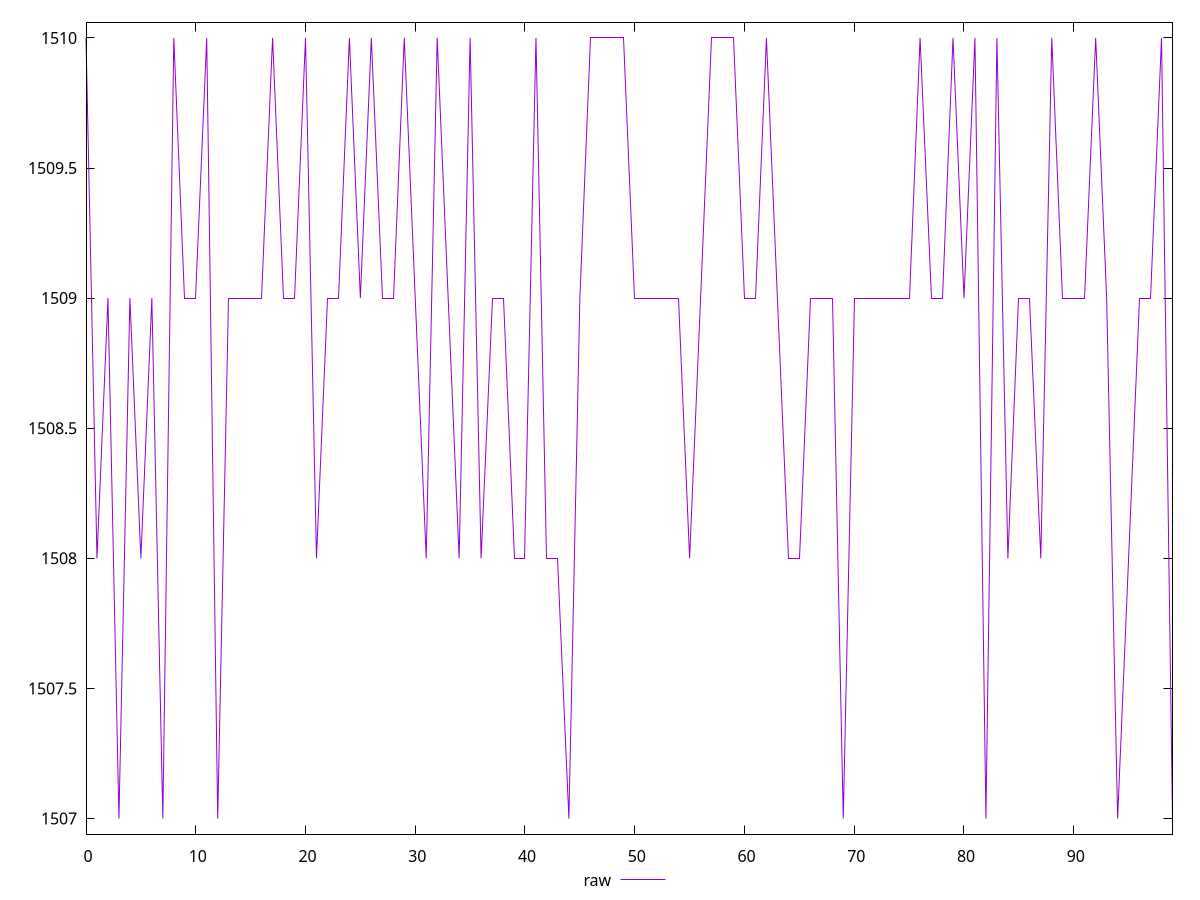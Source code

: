 reset

$raw <<EOF
0 1510
1 1508
2 1509
3 1507
4 1509
5 1508
6 1509
7 1507
8 1510
9 1509
10 1509
11 1510
12 1507
13 1509
14 1509
15 1509
16 1509
17 1510
18 1509
19 1509
20 1510
21 1508
22 1509
23 1509
24 1510
25 1509
26 1510
27 1509
28 1509
29 1510
30 1509
31 1508
32 1510
33 1509
34 1508
35 1510
36 1508
37 1509
38 1509
39 1508
40 1508
41 1510
42 1508
43 1508
44 1507
45 1509
46 1510
47 1510
48 1510
49 1510
50 1509
51 1509
52 1509
53 1509
54 1509
55 1508
56 1509
57 1510
58 1510
59 1510
60 1509
61 1509
62 1510
63 1509
64 1508
65 1508
66 1509
67 1509
68 1509
69 1507
70 1509
71 1509
72 1509
73 1509
74 1509
75 1509
76 1510
77 1509
78 1509
79 1510
80 1509
81 1510
82 1507
83 1510
84 1508
85 1509
86 1509
87 1508
88 1510
89 1509
90 1509
91 1509
92 1510
93 1509
94 1507
95 1508
96 1509
97 1509
98 1510
99 1507
EOF

set key outside below
set xrange [0:99]
set yrange [1506.94:1510.06]
set terminal svg size 640, 490 enhanced background rgb 'white'
set output "report_00007_2020-12-11T15:55:29.892Z/metrics/samples/pages+cached+noexternal+nofonts+nosvg+noimg+nocss+nojs/raw/values.svg"

plot $raw title "raw" with line

reset
